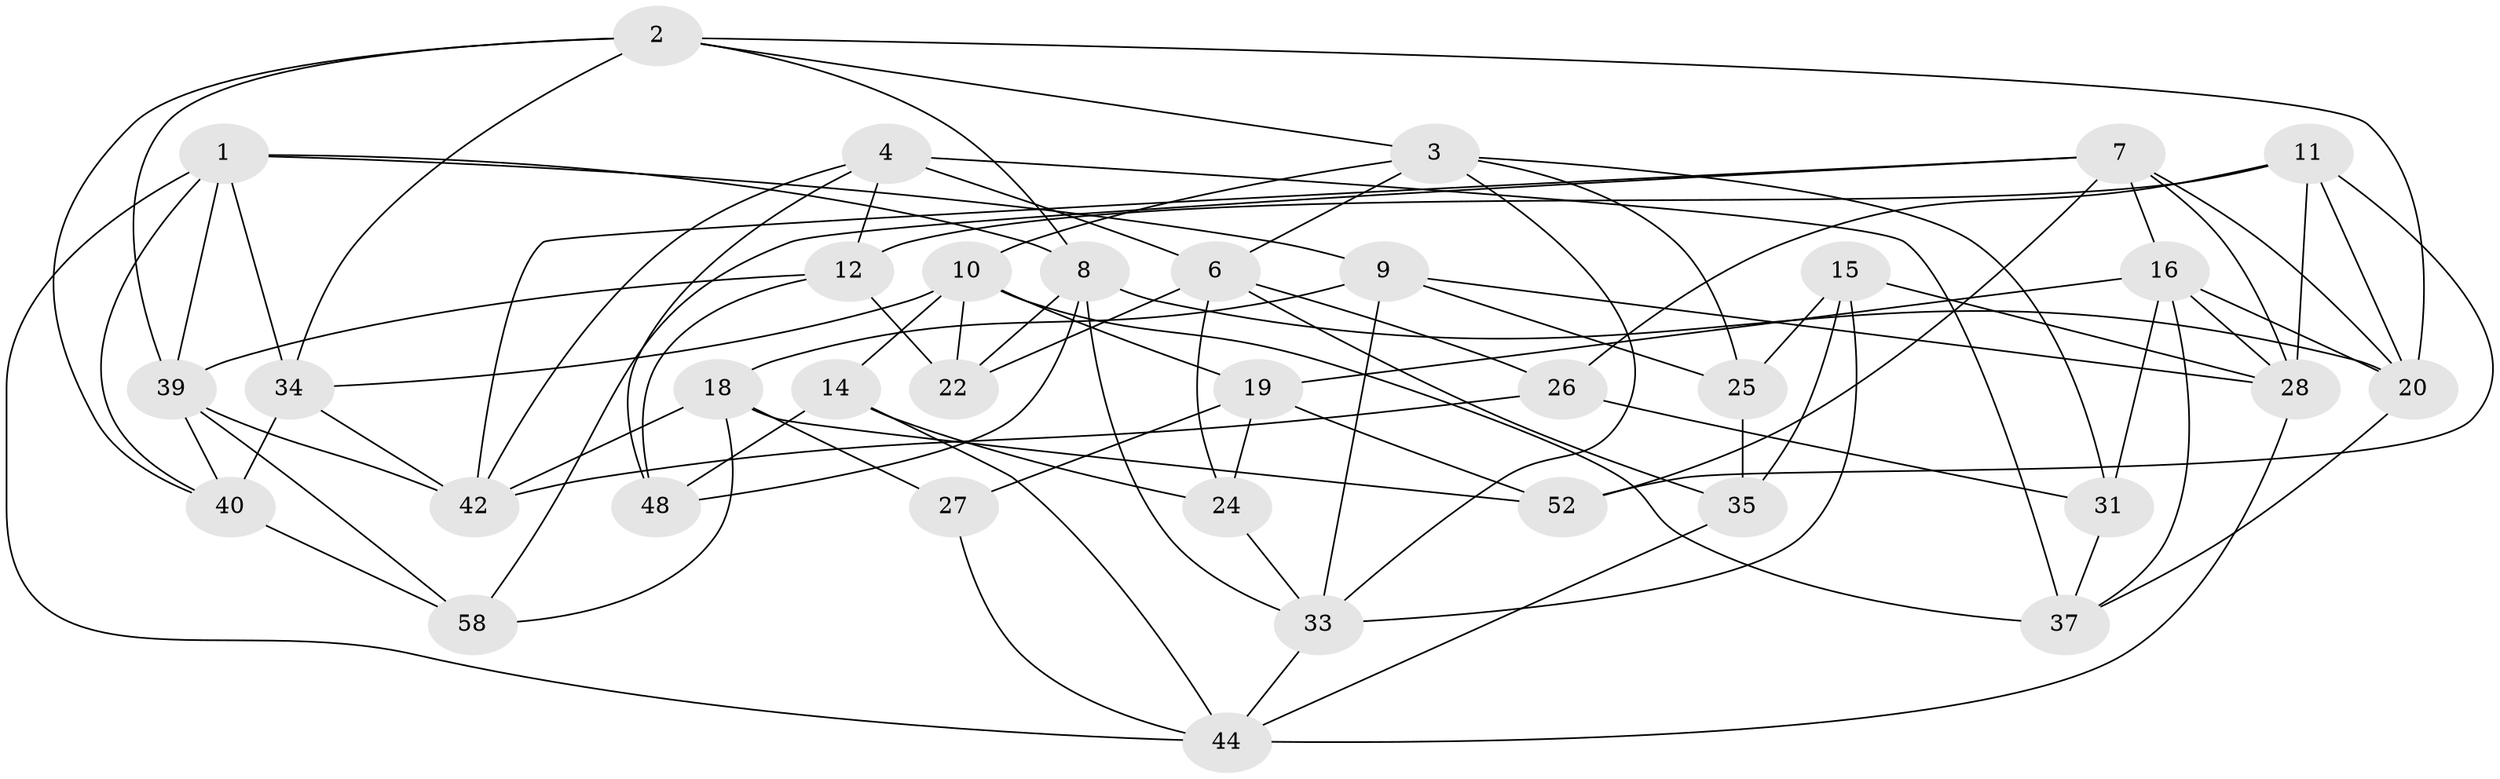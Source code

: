 // Generated by graph-tools (version 1.1) at 2025/52/02/27/25 19:52:35]
// undirected, 35 vertices, 88 edges
graph export_dot {
graph [start="1"]
  node [color=gray90,style=filled];
  1 [super="+55"];
  2 [super="+21"];
  3 [super="+59"];
  4 [super="+5"];
  6 [super="+30"];
  7 [super="+17"];
  8 [super="+13"];
  9 [super="+47"];
  10 [super="+29"];
  11 [super="+45"];
  12 [super="+49"];
  14;
  15;
  16 [super="+46"];
  18 [super="+32"];
  19 [super="+23"];
  20 [super="+38"];
  22;
  24;
  25 [super="+43"];
  26;
  27;
  28 [super="+54"];
  31;
  33 [super="+53"];
  34 [super="+36"];
  35 [super="+41"];
  37 [super="+56"];
  39 [super="+50"];
  40 [super="+57"];
  42 [super="+60"];
  44 [super="+51"];
  48;
  52;
  58;
  1 -- 39;
  1 -- 8;
  1 -- 40;
  1 -- 34;
  1 -- 44;
  1 -- 9;
  2 -- 8;
  2 -- 3;
  2 -- 40;
  2 -- 20;
  2 -- 34;
  2 -- 39;
  3 -- 25;
  3 -- 10;
  3 -- 33;
  3 -- 6;
  3 -- 31;
  4 -- 42;
  4 -- 37 [weight=2];
  4 -- 12;
  4 -- 48;
  4 -- 6;
  6 -- 22;
  6 -- 35;
  6 -- 24;
  6 -- 26;
  7 -- 58;
  7 -- 28;
  7 -- 16;
  7 -- 42;
  7 -- 52;
  7 -- 20;
  8 -- 22;
  8 -- 33;
  8 -- 48;
  8 -- 20;
  9 -- 33;
  9 -- 28;
  9 -- 25;
  9 -- 18 [weight=2];
  10 -- 37;
  10 -- 34;
  10 -- 14;
  10 -- 22;
  10 -- 19;
  11 -- 28;
  11 -- 26;
  11 -- 12 [weight=2];
  11 -- 20;
  11 -- 52;
  12 -- 48;
  12 -- 22;
  12 -- 39;
  14 -- 24;
  14 -- 48;
  14 -- 44;
  15 -- 25;
  15 -- 33;
  15 -- 35;
  15 -- 28;
  16 -- 20;
  16 -- 19;
  16 -- 31;
  16 -- 28;
  16 -- 37;
  18 -- 52;
  18 -- 58;
  18 -- 27;
  18 -- 42;
  19 -- 24;
  19 -- 27 [weight=2];
  19 -- 52;
  20 -- 37;
  24 -- 33;
  25 -- 35 [weight=3];
  26 -- 31;
  26 -- 42;
  27 -- 44;
  28 -- 44;
  31 -- 37;
  33 -- 44;
  34 -- 40 [weight=2];
  34 -- 42;
  35 -- 44;
  39 -- 40;
  39 -- 42;
  39 -- 58;
  40 -- 58;
}
